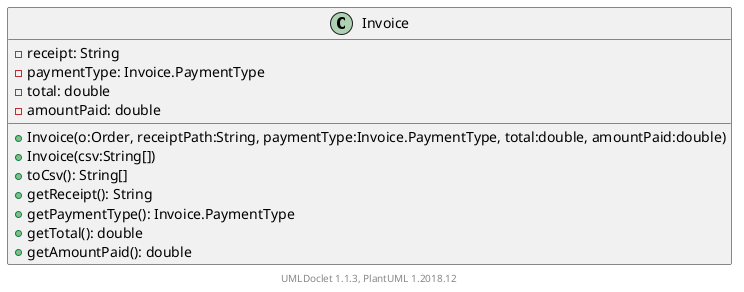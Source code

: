 @startuml

    class Invoice [[../sg/edu/ntu/scse/cz2002/features/Invoice.html]] {
        -receipt: String
        -paymentType: Invoice.PaymentType
        -total: double
        -amountPaid: double
        +Invoice(o:Order, receiptPath:String, paymentType:Invoice.PaymentType, total:double, amountPaid:double)
        +Invoice(csv:String[])
        +toCsv(): String[]
        +getReceipt(): String
        +getPaymentType(): Invoice.PaymentType
        +getTotal(): double
        +getAmountPaid(): double
    }


    center footer UMLDoclet 1.1.3, PlantUML 1.2018.12
@enduml

